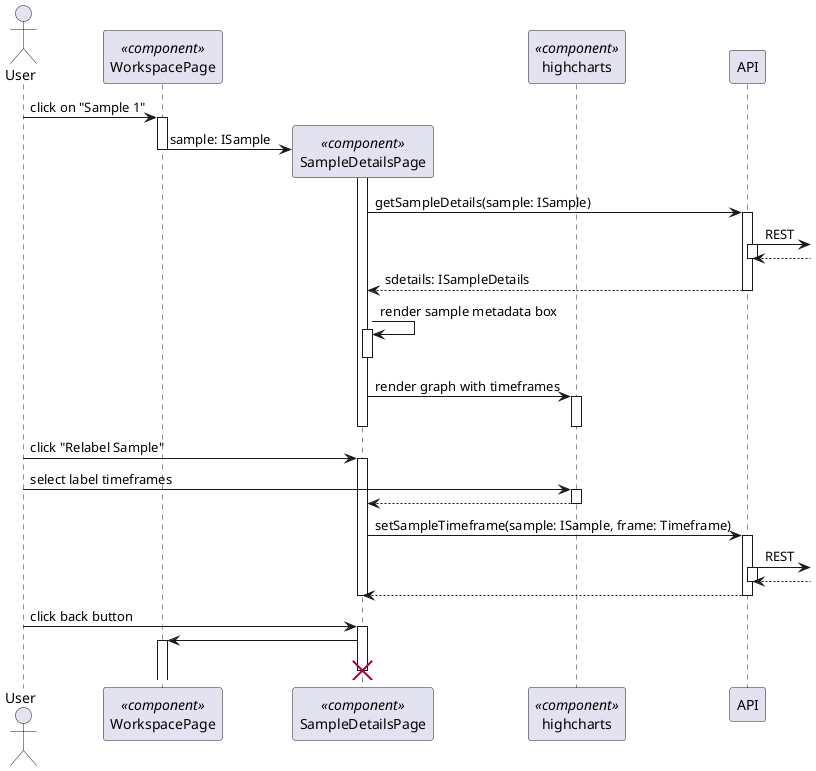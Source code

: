 @startuml Desktop Client - Create Workspace
autoactivate on

actor User as u
participant WorkspacePage as wp << component >>
participant SampleDetailsPage as sd << component >>
participant highcharts as h << component >>
participant API as api

u -> wp: click on "Sample 1"
wp -> sd **: sample: ISample
deactivate wp
activate sd
sd -> api: getSampleDetails(sample: ISample)
api ->]: REST
return
return sdetails: ISampleDetails
sd -> sd: render sample metadata box
deactivate
sd -> h: render graph with timeframes
deactivate
deactivate

u -> sd: click "Relabel Sample"
u -> h: select label timeframes
h --> sd
deactivate h
sd -> api: setSampleTimeframe(sample: ISample, frame: Timeframe)
api ->]: REST
return
return
deactivate sd

u -> sd: click back button
sd -> wp
destroy sd

@enduml